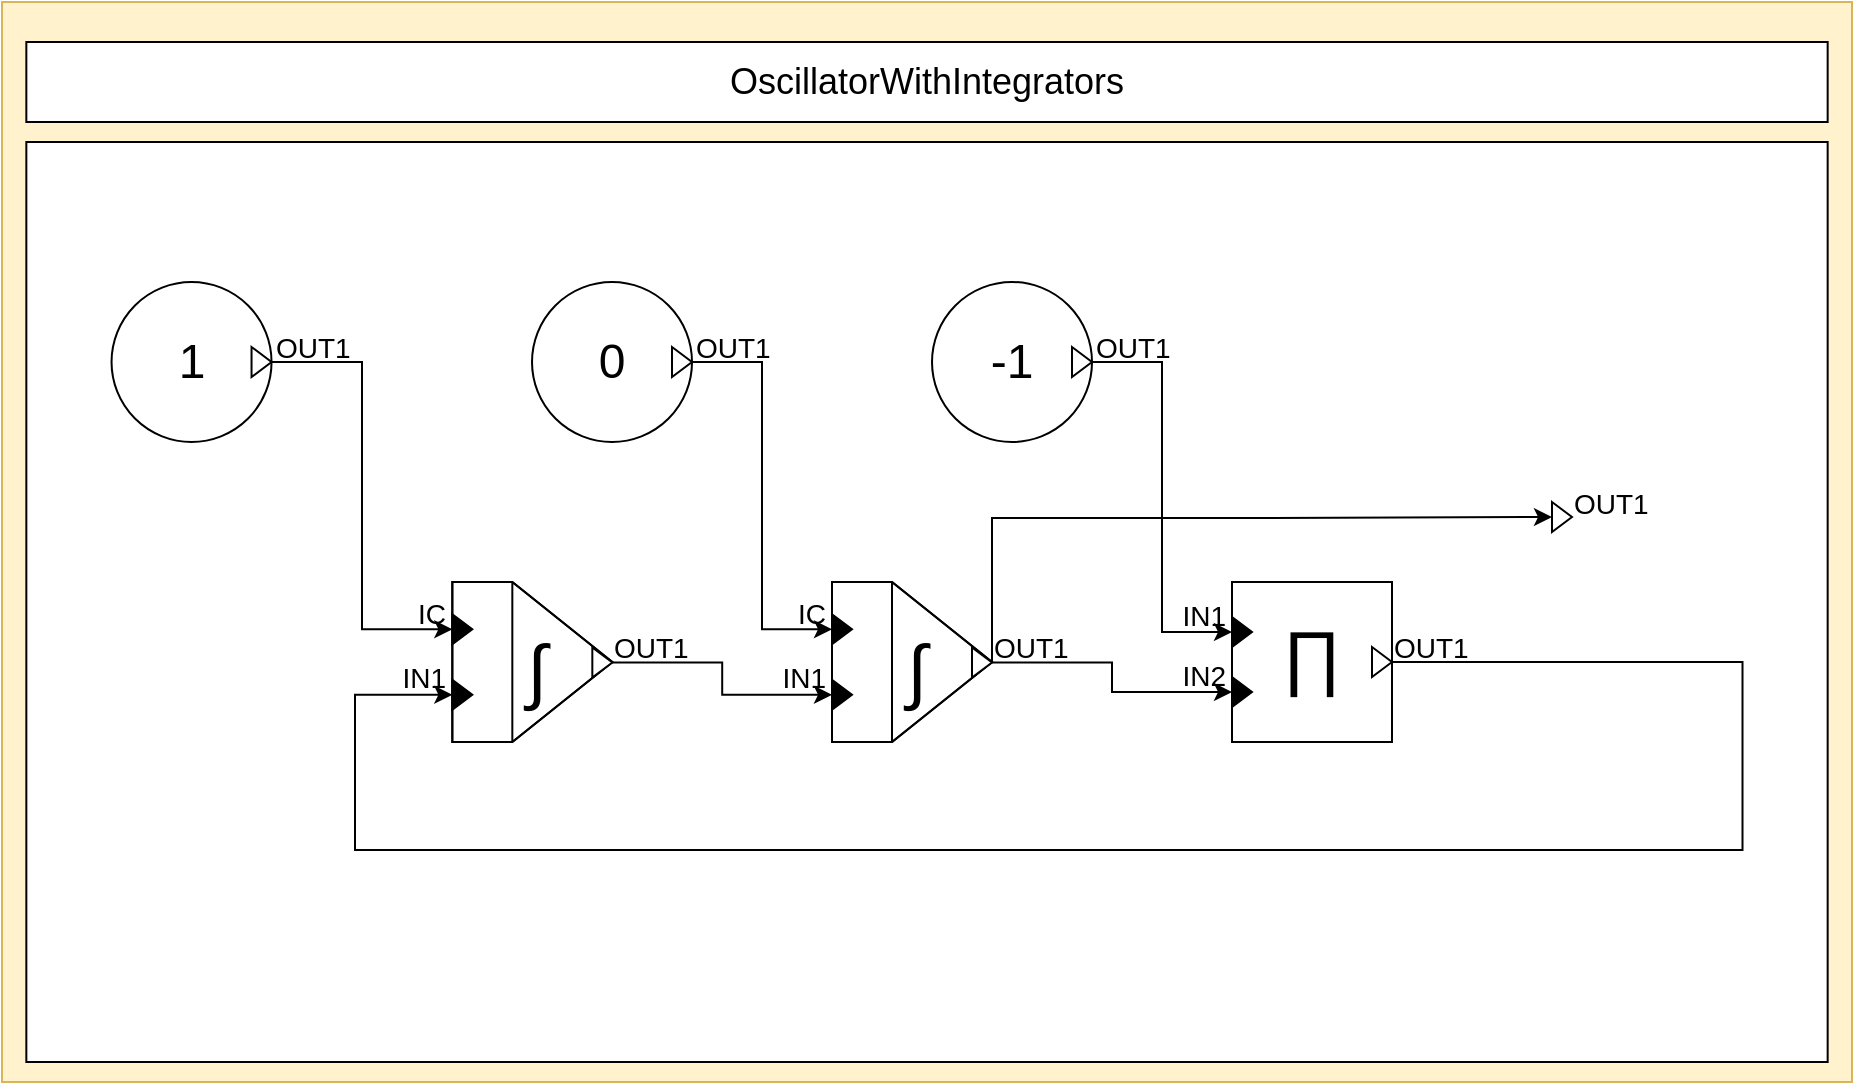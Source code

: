 <mxfile version="20.3.0" type="device"><diagram id="WyhM3N3VEttyHtb7-TMf" name="Page-1"><mxGraphModel dx="1102" dy="633" grid="1" gridSize="10" guides="1" tooltips="1" connect="1" arrows="1" fold="1" page="1" pageScale="1" pageWidth="850" pageHeight="1100" math="0" shadow="0"><root><mxCell id="0"/><mxCell id="1" parent="0"/><object label="" placeholders="1" class_name="OscillatorWithIntegrators" id="QQaXVmWF0gyv2xvVzr-h-1"><mxCell style="rounded=0;whiteSpace=wrap;html=1;fillColor=#fff2cc;strokeColor=#d6b656;container=0;connectable=0;allowArrows=0;treeFolding=0;moveCells=0;treeMoving=0;comic=0;rotatable=0;expand=1;autosize=1;resizeWidth=1;resizeHeight=1;metaEdit=1;" parent="1" vertex="1"><mxGeometry x="45" y="500" width="925" height="540" as="geometry"><mxRectangle x="40" y="400" width="50" height="40" as="alternateBounds"/></mxGeometry></mxCell></object><object label="%class_name%" placeholders="1" id="QQaXVmWF0gyv2xvVzr-h-2"><mxCell style="rounded=0;whiteSpace=wrap;html=1;fillColor=#ffffff;fontSize=18;connectable=0;allowArrows=0;rotatable=0;cloneable=0;deletable=0;" parent="QQaXVmWF0gyv2xvVzr-h-1" vertex="1"><mxGeometry x="12.171" y="20" width="900.658" height="40" as="geometry"/></mxCell></object><mxCell id="QQaXVmWF0gyv2xvVzr-h-3" value="" style="rounded=0;whiteSpace=wrap;html=1;fillColor=#ffffff;connectable=0;allowArrows=0;container=1;collapsible=0;portConstraintRotation=0;rotatable=0;cloneable=0;deletable=0;recursiveResize=0;" parent="QQaXVmWF0gyv2xvVzr-h-1" vertex="1"><mxGeometry x="12.171" y="70" width="900.658" height="460" as="geometry"><mxRectangle x="10" y="70" width="50" height="40" as="alternateBounds"/></mxGeometry></mxCell><object label="%symbol%" class_name="IntegratorBlock" block_name="int1" symbol="&amp;int;" placeholders="1" id="SlGjHfAaz0ckTXi2P8GK-1"><mxCell style="shape=stencil(7ZVNDoMgEIVPw95IF24b294DFSuRggGq7e3LjzYSS6NRdybGMM7jyzi8CQCmskINBnFUAXgBcZxE+qXDzg+RbHCu3LcWCYIyil1GKsFr3JFC9QTCKiyIMll4BdFZa8zzXcA054xpGuFMepKJEMS3kHakylBe3wV/suIfbVA3yBQ60f1UD3sevDUterkf7Fvy9iJd6lIqJWxEhftgEx972qncZCvuZticcomXbbWGC/jDd2XAciNRyQWeb8qSUOoGKVjxYeTDyOuOe6eDWd/AWXM3SOeOiYUGplAvbNrdfTbzAQ==);whiteSpace=wrap;html=1;aspect=fixed;resizable=0;container=1;collapsible=0;spacingLeft=5;connectable=0;allowArrows=0;fontSize=36;spacingTop=7;metaEdit=1;" parent="QQaXVmWF0gyv2xvVzr-h-3" vertex="1"><mxGeometry x="212.993" y="220" width="80" height="80" as="geometry"/></mxCell></object><object label="%name%" placeholders="1" name="OUT1" class_name="OutputPort" id="SlGjHfAaz0ckTXi2P8GK-2"><mxCell style="triangle;fillColor=#ffffff;fontSize=14;points=[[1,0.5]];allowArrows=0;verticalAlign=middle;horizontal=1;spacingTop=0;align=left;spacingLeft=4;spacingRight=0;html=1;comic=0;treeFolding=0;treeMoving=0;movable=1;resizable=0;rotatable=1;deletable=1;editable=1;connectable=1;movableLabel=1;spacing=2;aspect=fixed;metaEdit=1;" parent="SlGjHfAaz0ckTXi2P8GK-1" vertex="1"><mxGeometry x="70" y="32.75" width="10" height="15" as="geometry"><mxPoint x="5" y="-7" as="offset"/></mxGeometry></mxCell></object><object label="%name%" placeholders="1" name="IC" class_name="InputPort" id="SlGjHfAaz0ckTXi2P8GK-3"><mxCell style="triangle;fontSize=14;points=[[0,0.5]];allowArrows=0;verticalAlign=middle;horizontal=1;spacingTop=0;align=right;spacingLeft=0;spacingRight=8;html=1;comic=0;treeFolding=0;treeMoving=0;resizable=0;movableLabel=1;spacing=2;aspect=fixed;fillColor=#000000;metaEdit=1;" parent="SlGjHfAaz0ckTXi2P8GK-1" vertex="1"><mxGeometry y="16.12" width="10" height="15" as="geometry"><mxPoint x="-4" y="-8" as="offset"/></mxGeometry></mxCell></object><object label="%name%" placeholders="1" name="IN1" class_name="InputPort" id="SlGjHfAaz0ckTXi2P8GK-4"><mxCell style="triangle;fontSize=14;points=[[0,0.5]];allowArrows=0;verticalAlign=middle;horizontal=1;spacingTop=0;align=right;spacingLeft=0;spacingRight=8;html=1;comic=0;treeFolding=0;treeMoving=0;resizable=0;movableLabel=1;spacing=2;aspect=fixed;fillColor=#000000;metaEdit=1;" parent="SlGjHfAaz0ckTXi2P8GK-1" vertex="1"><mxGeometry y="48.87" width="10" height="15" as="geometry"><mxPoint x="-4" y="-8" as="offset"/></mxGeometry></mxCell></object><object label="%symbol%" class_name="IntegratorBlock" block_name="int2" symbol="&amp;int;" placeholders="1" id="SlGjHfAaz0ckTXi2P8GK-5"><mxCell style="shape=stencil(7ZVNDoMgEIVPw95IF24b294DFSuRggGq7e3LjzYSS6NRdybGMM7jyzi8CQCmskINBnFUAXgBcZxE+qXDzg+RbHCu3LcWCYIyil1GKsFr3JFC9QTCKiyIMll4BdFZa8zzXcA054xpGuFMepKJEMS3kHakylBe3wV/suIfbVA3yBQ60f1UD3sevDUterkf7Fvy9iJd6lIqJWxEhftgEx972qncZCvuZticcomXbbWGC/jDd2XAciNRyQWeb8qSUOoGKVjxYeTDyOuOe6eDWd/AWXM3SOeOiYUGplAvbNrdfTbzAQ==);whiteSpace=wrap;html=1;aspect=fixed;resizable=0;container=1;collapsible=0;spacingLeft=5;connectable=0;allowArrows=0;fontSize=36;spacingTop=7;metaEdit=1;" parent="QQaXVmWF0gyv2xvVzr-h-3" vertex="1"><mxGeometry x="402.827" y="220" width="80" height="80" as="geometry"/></mxCell></object><object label="%name%" placeholders="1" name="OUT1" class_name="OutputPort" id="SlGjHfAaz0ckTXi2P8GK-6"><mxCell style="triangle;fillColor=#ffffff;fontSize=14;points=[[1,0.5]];allowArrows=0;verticalAlign=middle;horizontal=1;spacingTop=0;align=left;spacingLeft=4;spacingRight=0;html=1;comic=0;treeFolding=0;treeMoving=0;movable=1;resizable=0;rotatable=1;deletable=1;editable=1;connectable=1;movableLabel=1;spacing=2;aspect=fixed;metaEdit=1;" parent="SlGjHfAaz0ckTXi2P8GK-5" vertex="1"><mxGeometry x="70" y="32.75" width="10" height="15" as="geometry"><mxPoint x="5" y="-7" as="offset"/></mxGeometry></mxCell></object><object label="%name%" placeholders="1" name="IC" class_name="InputPort" id="SlGjHfAaz0ckTXi2P8GK-7"><mxCell style="triangle;fontSize=14;points=[[0,0.5]];allowArrows=0;verticalAlign=middle;horizontal=1;spacingTop=0;align=right;spacingLeft=0;spacingRight=8;html=1;comic=0;treeFolding=0;treeMoving=0;resizable=0;movableLabel=1;spacing=2;aspect=fixed;fillColor=#000000;metaEdit=1;" parent="SlGjHfAaz0ckTXi2P8GK-5" vertex="1"><mxGeometry y="16.12" width="10" height="15" as="geometry"><mxPoint x="-4" y="-8" as="offset"/></mxGeometry></mxCell></object><object label="%name%" placeholders="1" name="IN1" class_name="InputPort" id="SlGjHfAaz0ckTXi2P8GK-8"><mxCell style="triangle;fontSize=14;points=[[0,0.5]];allowArrows=0;verticalAlign=middle;horizontal=1;spacingTop=0;align=right;spacingLeft=0;spacingRight=8;html=1;comic=0;treeFolding=0;treeMoving=0;resizable=0;movableLabel=1;spacing=2;aspect=fixed;fillColor=#000000;metaEdit=1;" parent="SlGjHfAaz0ckTXi2P8GK-5" vertex="1"><mxGeometry y="48.87" width="10" height="15" as="geometry"><mxPoint x="-4" y="-8" as="offset"/></mxGeometry></mxCell></object><object label="%value%" placeholders="1" value="1" block_name="v0" class_name="ConstantBlock" id="SlGjHfAaz0ckTXi2P8GK-9"><mxCell style="ellipse;whiteSpace=wrap;html=1;comic=0;fillColor=#ffffff;fontSize=24;align=center;allowArrows=0;connectable=0;container=1;collapsible=0;recursiveResize=1;direction=west;resizable=0;metaEdit=1;" parent="QQaXVmWF0gyv2xvVzr-h-3" vertex="1"><mxGeometry x="42.599" y="70" width="80" height="80" as="geometry"/></mxCell></object><object label="%name%" placeholders="1" name="OUT1" class_name="OutputPort" id="SlGjHfAaz0ckTXi2P8GK-10"><mxCell style="triangle;fillColor=#ffffff;fontSize=14;points=[[1,0.5]];allowArrows=0;verticalAlign=middle;horizontal=1;spacingTop=0;align=left;spacingLeft=4;spacingRight=0;html=1;comic=0;treeFolding=0;treeMoving=0;movable=1;resizable=0;rotatable=1;deletable=1;editable=1;connectable=1;movableLabel=1;spacing=2;aspect=fixed;metaEdit=1;" parent="SlGjHfAaz0ckTXi2P8GK-9" vertex="1"><mxGeometry x="70" y="32.5" width="10" height="15" as="geometry"><mxPoint x="6" y="-7" as="offset"/></mxGeometry></mxCell></object><mxCell id="SlGjHfAaz0ckTXi2P8GK-11" style="edgeStyle=orthogonalEdgeStyle;rounded=0;orthogonalLoop=1;jettySize=auto;html=1;exitX=1;exitY=0.5;exitDx=0;exitDy=0;entryX=0;entryY=0.5;entryDx=0;entryDy=0;" parent="QQaXVmWF0gyv2xvVzr-h-3" source="SlGjHfAaz0ckTXi2P8GK-10" target="SlGjHfAaz0ckTXi2P8GK-3" edge="1"><mxGeometry relative="1" as="geometry"/></mxCell><object label="%value%" placeholders="1" value="0" block_name="x0" class_name="ConstantBlock" id="SlGjHfAaz0ckTXi2P8GK-12"><mxCell style="ellipse;whiteSpace=wrap;html=1;comic=0;fillColor=#ffffff;fontSize=24;align=center;allowArrows=0;connectable=0;container=1;collapsible=0;recursiveResize=1;direction=west;resizable=0;metaEdit=1;" parent="QQaXVmWF0gyv2xvVzr-h-3" vertex="1"><mxGeometry x="252.832" y="70" width="80" height="80" as="geometry"/></mxCell></object><object label="%name%" placeholders="1" name="OUT1" class_name="OutputPort" id="SlGjHfAaz0ckTXi2P8GK-13"><mxCell style="triangle;fillColor=#ffffff;fontSize=14;points=[[1,0.5]];allowArrows=0;verticalAlign=middle;horizontal=1;spacingTop=0;align=left;spacingLeft=4;spacingRight=0;html=1;comic=0;treeFolding=0;treeMoving=0;movable=1;resizable=0;rotatable=1;deletable=1;editable=1;connectable=1;movableLabel=1;spacing=2;aspect=fixed;metaEdit=1;" parent="SlGjHfAaz0ckTXi2P8GK-12" vertex="1"><mxGeometry x="70" y="32.5" width="10" height="15" as="geometry"><mxPoint x="6" y="-7" as="offset"/></mxGeometry></mxCell></object><mxCell id="SlGjHfAaz0ckTXi2P8GK-14" style="edgeStyle=orthogonalEdgeStyle;rounded=0;orthogonalLoop=1;jettySize=auto;html=1;exitX=1;exitY=0.5;exitDx=0;exitDy=0;entryX=0;entryY=0.5;entryDx=0;entryDy=0;" parent="QQaXVmWF0gyv2xvVzr-h-3" source="SlGjHfAaz0ckTXi2P8GK-13" target="SlGjHfAaz0ckTXi2P8GK-7" edge="1"><mxGeometry relative="1" as="geometry"/></mxCell><mxCell id="SlGjHfAaz0ckTXi2P8GK-15" style="edgeStyle=orthogonalEdgeStyle;rounded=0;orthogonalLoop=1;jettySize=auto;html=1;exitX=1;exitY=0.5;exitDx=0;exitDy=0;entryX=0;entryY=0.5;entryDx=0;entryDy=0;" parent="QQaXVmWF0gyv2xvVzr-h-3" source="SlGjHfAaz0ckTXi2P8GK-2" target="SlGjHfAaz0ckTXi2P8GK-8" edge="1"><mxGeometry relative="1" as="geometry"/></mxCell><object label="%symbol%" placeholders="1" symbol="&amp;prod;" class_name="ProductBlock" block_name="prod" numberOfInputs="2" id="SlGjHfAaz0ckTXi2P8GK-16"><mxCell style="whiteSpace=wrap;html=1;aspect=fixed;comic=0;fillColor=#FFFFFF;fontSize=36;align=center;resizable=0;container=1;collapsible=0;points=[];allowArrows=0;spacingTop=-6;metaEdit=1;connectable=0;" parent="QQaXVmWF0gyv2xvVzr-h-3" vertex="1"><mxGeometry x="602.829" y="220" width="80" height="80" as="geometry"/></mxCell></object><object label="%name%" placeholders="1" name="OUT1" class_name="OutputPort" id="SlGjHfAaz0ckTXi2P8GK-17"><mxCell style="triangle;fillColor=#ffffff;fontSize=14;points=[[1,0.5]];allowArrows=0;verticalAlign=middle;horizontal=1;spacingTop=0;align=left;spacingLeft=4;spacingRight=0;html=1;comic=0;treeFolding=0;treeMoving=0;movable=1;resizable=0;rotatable=1;deletable=1;editable=1;connectable=1;movableLabel=1;spacing=2;aspect=fixed;metaEdit=1;" parent="SlGjHfAaz0ckTXi2P8GK-16" vertex="1"><mxGeometry x="70" y="32.5" width="10" height="15" as="geometry"><mxPoint x="5" y="-7" as="offset"/></mxGeometry></mxCell></object><object label="%name%" placeholders="1" name="IN1" class_name="InputPort" id="SlGjHfAaz0ckTXi2P8GK-18"><mxCell style="triangle;fontSize=14;points=[[0,0.5]];allowArrows=0;verticalAlign=middle;horizontal=1;spacingTop=0;align=right;spacingLeft=0;spacingRight=8;html=1;comic=0;treeFolding=0;treeMoving=0;resizable=0;movableLabel=1;spacing=2;aspect=fixed;fillColor=#000000;metaEdit=1;" parent="SlGjHfAaz0ckTXi2P8GK-16" vertex="1"><mxGeometry y="17.5" width="10" height="15" as="geometry"><mxPoint x="-4" y="-8" as="offset"/></mxGeometry></mxCell></object><object label="%name%" placeholders="1" name="IN2" class_name="InputPort" id="SlGjHfAaz0ckTXi2P8GK-19"><mxCell style="triangle;fontSize=14;points=[[0,0.5]];allowArrows=0;verticalAlign=middle;horizontal=1;spacingTop=0;align=right;spacingLeft=0;spacingRight=8;html=1;comic=0;treeFolding=0;treeMoving=0;resizable=0;movableLabel=1;spacing=2;aspect=fixed;fillColor=#000000;metaEdit=1;" parent="SlGjHfAaz0ckTXi2P8GK-16" vertex="1"><mxGeometry y="47.5" width="10" height="15" as="geometry"><mxPoint x="-4" y="-8" as="offset"/></mxGeometry></mxCell></object><object label="%value%" placeholders="1" value="-1" block_name="minus1" class_name="ConstantBlock" id="SlGjHfAaz0ckTXi2P8GK-20"><mxCell style="ellipse;whiteSpace=wrap;html=1;comic=0;fillColor=#ffffff;fontSize=24;align=center;allowArrows=0;connectable=0;container=1;collapsible=0;recursiveResize=1;direction=west;resizable=0;metaEdit=1;" parent="QQaXVmWF0gyv2xvVzr-h-3" vertex="1"><mxGeometry x="452.834" y="70" width="80" height="80" as="geometry"/></mxCell></object><object label="%name%" placeholders="1" name="OUT1" class_name="OutputPort" id="SlGjHfAaz0ckTXi2P8GK-21"><mxCell style="triangle;fillColor=#ffffff;fontSize=14;points=[[1,0.5]];allowArrows=0;verticalAlign=middle;horizontal=1;spacingTop=0;align=left;spacingLeft=4;spacingRight=0;html=1;comic=0;treeFolding=0;treeMoving=0;movable=1;resizable=0;rotatable=1;deletable=1;editable=1;connectable=1;movableLabel=1;spacing=2;aspect=fixed;metaEdit=1;" parent="SlGjHfAaz0ckTXi2P8GK-20" vertex="1"><mxGeometry x="70" y="32.5" width="10" height="15" as="geometry"><mxPoint x="6" y="-7" as="offset"/></mxGeometry></mxCell></object><mxCell id="SlGjHfAaz0ckTXi2P8GK-22" style="edgeStyle=orthogonalEdgeStyle;rounded=0;orthogonalLoop=1;jettySize=auto;html=1;exitX=1;exitY=0.5;exitDx=0;exitDy=0;entryX=0;entryY=0.5;entryDx=0;entryDy=0;" parent="QQaXVmWF0gyv2xvVzr-h-3" source="SlGjHfAaz0ckTXi2P8GK-21" target="SlGjHfAaz0ckTXi2P8GK-18" edge="1"><mxGeometry relative="1" as="geometry"/></mxCell><mxCell id="SlGjHfAaz0ckTXi2P8GK-23" style="edgeStyle=orthogonalEdgeStyle;rounded=0;orthogonalLoop=1;jettySize=auto;html=1;exitX=1;exitY=0.5;exitDx=0;exitDy=0;entryX=0;entryY=0.5;entryDx=0;entryDy=0;" parent="QQaXVmWF0gyv2xvVzr-h-3" source="SlGjHfAaz0ckTXi2P8GK-6" target="SlGjHfAaz0ckTXi2P8GK-19" edge="1"><mxGeometry relative="1" as="geometry"/></mxCell><mxCell id="SlGjHfAaz0ckTXi2P8GK-26" style="edgeStyle=orthogonalEdgeStyle;rounded=0;orthogonalLoop=1;jettySize=auto;html=1;exitX=1;exitY=0.5;exitDx=0;exitDy=0;entryX=0;entryY=0.5;entryDx=0;entryDy=0;" parent="QQaXVmWF0gyv2xvVzr-h-3" source="SlGjHfAaz0ckTXi2P8GK-17" target="SlGjHfAaz0ckTXi2P8GK-4" edge="1"><mxGeometry relative="1" as="geometry"><mxPoint x="164.309" y="280" as="targetPoint"/><Array as="points"><mxPoint x="858.059" y="260"/><mxPoint x="858.059" y="354"/><mxPoint x="164.309" y="354"/><mxPoint x="164.309" y="276"/></Array></mxGeometry></mxCell><object label="%name%" placeholders="1" name="OUT1" class_name="OutputPort" id="QQaXVmWF0gyv2xvVzr-h-4"><mxCell style="triangle;fillColor=#ffffff;fontSize=14;points=[[0,0.5],[1,0.5]];allowArrows=0;verticalAlign=middle;horizontal=1;spacingTop=0;align=left;spacingLeft=4;spacingRight=0;html=1;comic=0;treeFolding=0;treeMoving=0;movable=1;resizable=0;rotatable=1;deletable=1;editable=1;connectable=1;movableLabel=1;spacing=2;aspect=fixed;metaEdit=1;" parent="QQaXVmWF0gyv2xvVzr-h-3" vertex="1"><mxGeometry x="762.829" y="180" width="10" height="15" as="geometry"><mxPoint x="5" y="-7" as="offset"/></mxGeometry></mxCell></object><mxCell id="QQaXVmWF0gyv2xvVzr-h-6" style="edgeStyle=orthogonalEdgeStyle;rounded=0;orthogonalLoop=1;jettySize=auto;html=1;exitX=1;exitY=0.5;exitDx=0;exitDy=0;entryX=0;entryY=0.5;entryDx=0;entryDy=0;" parent="QQaXVmWF0gyv2xvVzr-h-3" source="SlGjHfAaz0ckTXi2P8GK-6" target="QQaXVmWF0gyv2xvVzr-h-4" edge="1"><mxGeometry relative="1" as="geometry"><Array as="points"><mxPoint x="483" y="188"/><mxPoint x="623" y="188"/></Array></mxGeometry></mxCell></root></mxGraphModel></diagram></mxfile>